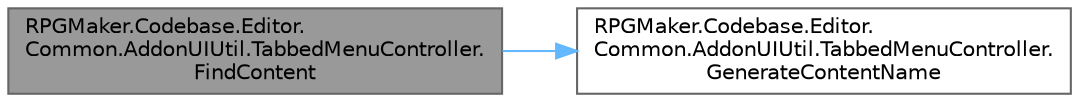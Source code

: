 digraph "RPGMaker.Codebase.Editor.Common.AddonUIUtil.TabbedMenuController.FindContent"
{
 // LATEX_PDF_SIZE
  bgcolor="transparent";
  edge [fontname=Helvetica,fontsize=10,labelfontname=Helvetica,labelfontsize=10];
  node [fontname=Helvetica,fontsize=10,shape=box,height=0.2,width=0.4];
  rankdir="LR";
  Node1 [id="Node000001",label="RPGMaker.Codebase.Editor.\lCommon.AddonUIUtil.TabbedMenuController.\lFindContent",height=0.2,width=0.4,color="gray40", fillcolor="grey60", style="filled", fontcolor="black",tooltip="Method that takes a tab as a parameter and returns the associated content element"];
  Node1 -> Node2 [id="edge1_Node000001_Node000002",color="steelblue1",style="solid",tooltip=" "];
  Node2 [id="Node000002",label="RPGMaker.Codebase.Editor.\lCommon.AddonUIUtil.TabbedMenuController.\lGenerateContentName",height=0.2,width=0.4,color="grey40", fillcolor="white", style="filled",URL="$d6/d0c/class_r_p_g_maker_1_1_codebase_1_1_editor_1_1_common_1_1_addon_u_i_util_1_1_tabbed_menu_controller.html#a915a1b70c4002cc4a10a00cfb124bc19",tooltip="Method to generate the associated tab content name by for the given tab name"];
}
